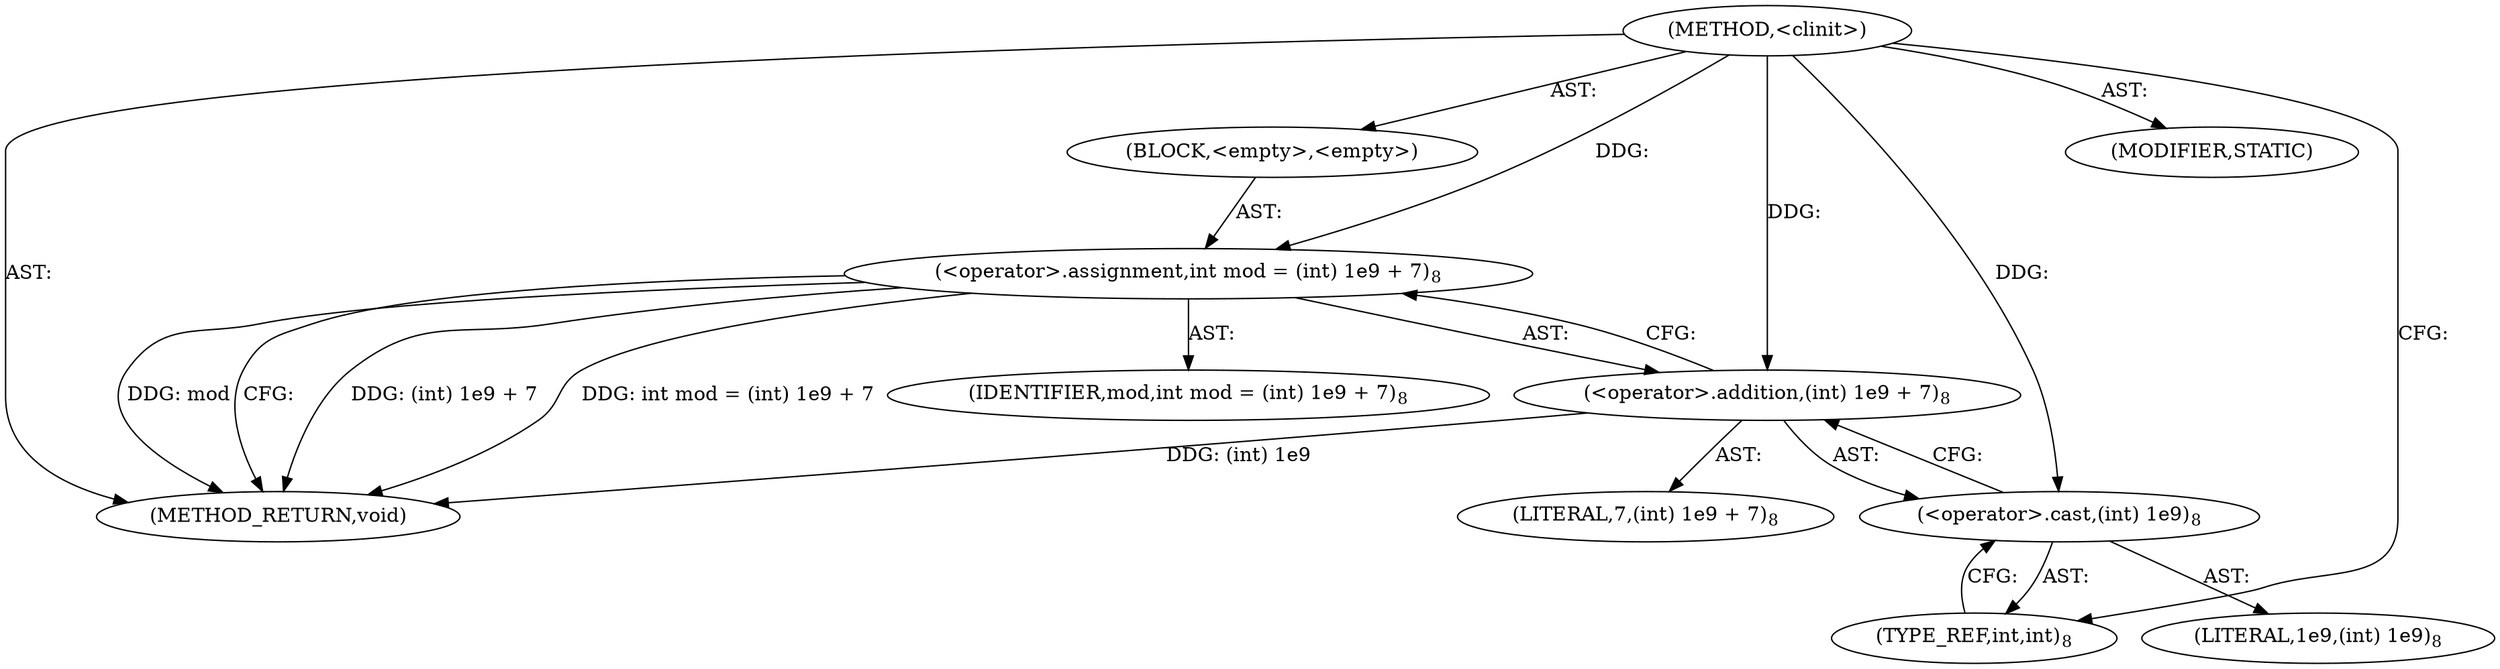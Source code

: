 digraph "&lt;clinit&gt;" {  
"262" [label = <(METHOD,&lt;clinit&gt;)> ]
"263" [label = <(BLOCK,&lt;empty&gt;,&lt;empty&gt;)> ]
"264" [label = <(&lt;operator&gt;.assignment,int mod = (int) 1e9 + 7)<SUB>8</SUB>> ]
"265" [label = <(IDENTIFIER,mod,int mod = (int) 1e9 + 7)<SUB>8</SUB>> ]
"266" [label = <(&lt;operator&gt;.addition,(int) 1e9 + 7)<SUB>8</SUB>> ]
"267" [label = <(&lt;operator&gt;.cast,(int) 1e9)<SUB>8</SUB>> ]
"268" [label = <(TYPE_REF,int,int)<SUB>8</SUB>> ]
"269" [label = <(LITERAL,1e9,(int) 1e9)<SUB>8</SUB>> ]
"270" [label = <(LITERAL,7,(int) 1e9 + 7)<SUB>8</SUB>> ]
"271" [label = <(MODIFIER,STATIC)> ]
"272" [label = <(METHOD_RETURN,void)> ]
  "262" -> "263"  [ label = "AST: "] 
  "262" -> "271"  [ label = "AST: "] 
  "262" -> "272"  [ label = "AST: "] 
  "263" -> "264"  [ label = "AST: "] 
  "264" -> "265"  [ label = "AST: "] 
  "264" -> "266"  [ label = "AST: "] 
  "266" -> "267"  [ label = "AST: "] 
  "266" -> "270"  [ label = "AST: "] 
  "267" -> "268"  [ label = "AST: "] 
  "267" -> "269"  [ label = "AST: "] 
  "264" -> "272"  [ label = "CFG: "] 
  "266" -> "264"  [ label = "CFG: "] 
  "267" -> "266"  [ label = "CFG: "] 
  "268" -> "267"  [ label = "CFG: "] 
  "262" -> "268"  [ label = "CFG: "] 
  "266" -> "272"  [ label = "DDG: (int) 1e9"] 
  "264" -> "272"  [ label = "DDG: (int) 1e9 + 7"] 
  "264" -> "272"  [ label = "DDG: int mod = (int) 1e9 + 7"] 
  "264" -> "272"  [ label = "DDG: mod"] 
  "262" -> "264"  [ label = "DDG: "] 
  "262" -> "266"  [ label = "DDG: "] 
  "262" -> "267"  [ label = "DDG: "] 
}
